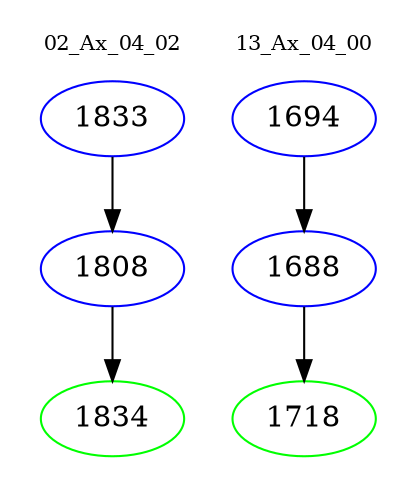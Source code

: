 digraph{
subgraph cluster_0 {
color = white
label = "02_Ax_04_02";
fontsize=10;
T0_1833 [label="1833", color="blue"]
T0_1833 -> T0_1808 [color="black"]
T0_1808 [label="1808", color="blue"]
T0_1808 -> T0_1834 [color="black"]
T0_1834 [label="1834", color="green"]
}
subgraph cluster_1 {
color = white
label = "13_Ax_04_00";
fontsize=10;
T1_1694 [label="1694", color="blue"]
T1_1694 -> T1_1688 [color="black"]
T1_1688 [label="1688", color="blue"]
T1_1688 -> T1_1718 [color="black"]
T1_1718 [label="1718", color="green"]
}
}

